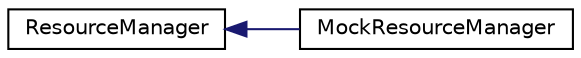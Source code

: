 digraph "Graphical Class Hierarchy"
{
 // LATEX_PDF_SIZE
  edge [fontname="Helvetica",fontsize="10",labelfontname="Helvetica",labelfontsize="10"];
  node [fontname="Helvetica",fontsize="10",shape=record];
  rankdir="LR";
  Node0 [label="ResourceManager",height=0.2,width=0.4,color="black", fillcolor="white", style="filled",URL="$classResourceManager.html",tooltip=" "];
  Node0 -> Node1 [dir="back",color="midnightblue",fontsize="10",style="solid",fontname="Helvetica"];
  Node1 [label="MockResourceManager",height=0.2,width=0.4,color="black", fillcolor="white", style="filled",URL="$classMockResourceManager.html",tooltip=" "];
}
